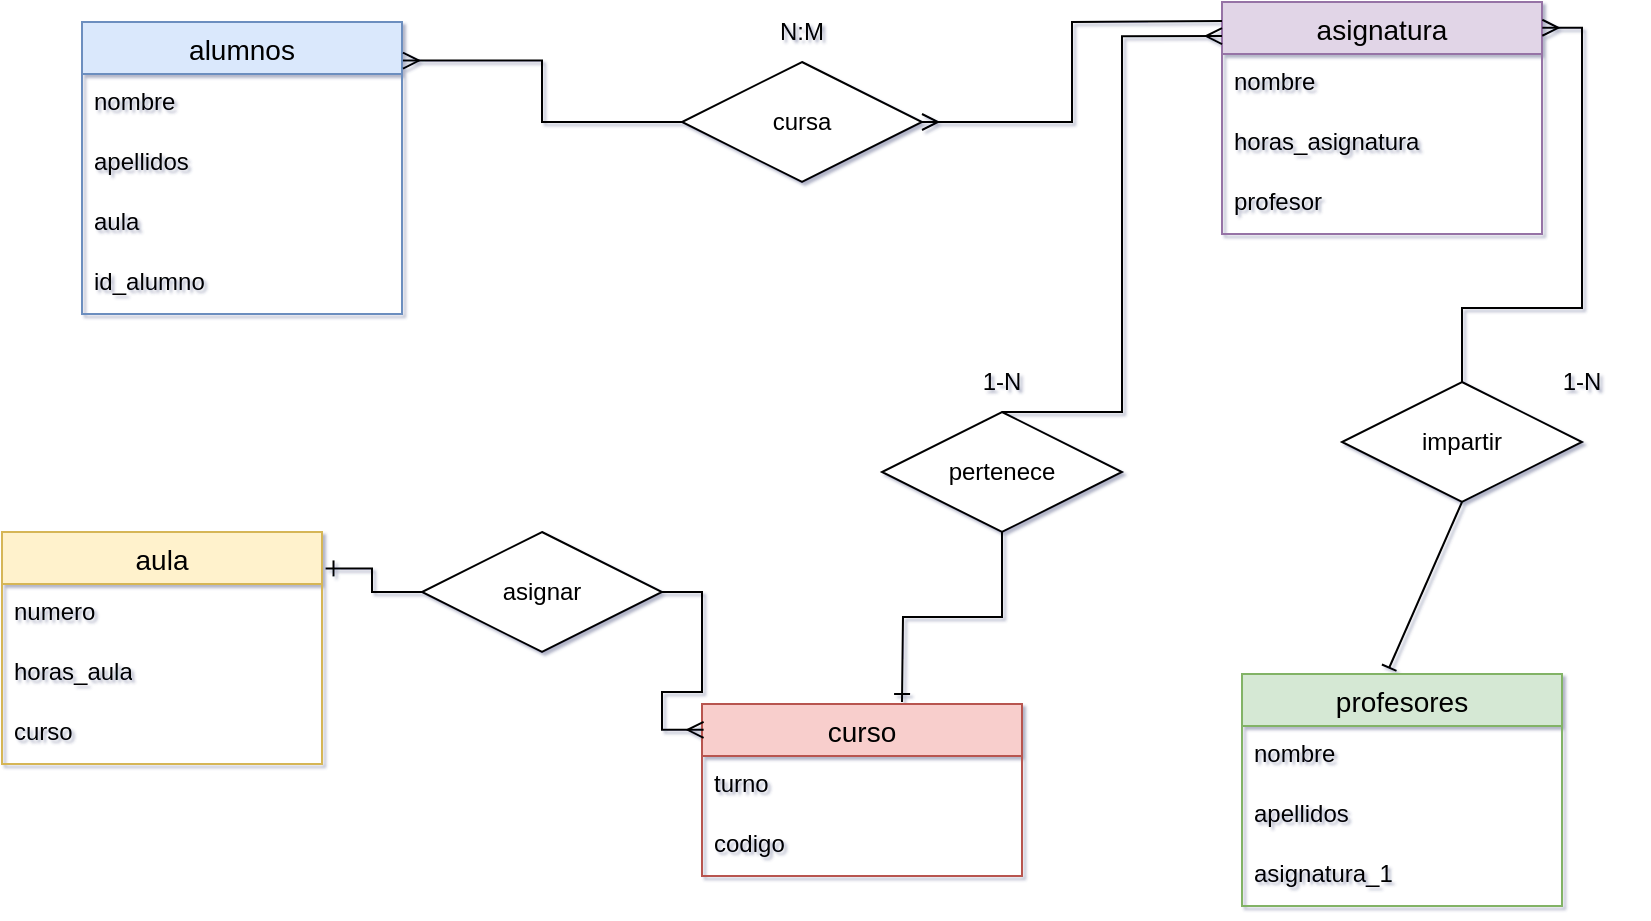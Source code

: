 <mxfile version="24.7.1" type="github">
  <diagram name="Página-1" id="Pxquvf71-UIzf5PyOPTB">
    <mxGraphModel dx="1143" dy="594" grid="1" gridSize="10" guides="1" tooltips="1" connect="1" arrows="1" fold="1" page="1" pageScale="1" pageWidth="827" pageHeight="1169" background="none" math="0" shadow="1">
      <root>
        <mxCell id="0" />
        <mxCell id="1" parent="0" />
        <mxCell id="FWjUTEeIuZr69k5-cDUC-1" value="alumnos" style="swimlane;fontStyle=0;childLayout=stackLayout;horizontal=1;startSize=26;horizontalStack=0;resizeParent=1;resizeParentMax=0;resizeLast=0;collapsible=1;marginBottom=0;align=center;fontSize=14;fillColor=#dae8fc;strokeColor=#6c8ebf;" vertex="1" parent="1">
          <mxGeometry x="60" y="50" width="160" height="146" as="geometry">
            <mxRectangle x="60" y="50" width="100" height="30" as="alternateBounds" />
          </mxGeometry>
        </mxCell>
        <mxCell id="FWjUTEeIuZr69k5-cDUC-2" value="nombre" style="text;strokeColor=none;fillColor=none;spacingLeft=4;spacingRight=4;overflow=hidden;rotatable=0;points=[[0,0.5],[1,0.5]];portConstraint=eastwest;fontSize=12;whiteSpace=wrap;html=1;" vertex="1" parent="FWjUTEeIuZr69k5-cDUC-1">
          <mxGeometry y="26" width="160" height="30" as="geometry" />
        </mxCell>
        <mxCell id="FWjUTEeIuZr69k5-cDUC-3" value="apellidos" style="text;strokeColor=none;fillColor=none;spacingLeft=4;spacingRight=4;overflow=hidden;rotatable=0;points=[[0,0.5],[1,0.5]];portConstraint=eastwest;fontSize=12;whiteSpace=wrap;html=1;" vertex="1" parent="FWjUTEeIuZr69k5-cDUC-1">
          <mxGeometry y="56" width="160" height="30" as="geometry" />
        </mxCell>
        <mxCell id="FWjUTEeIuZr69k5-cDUC-26" value="aula" style="text;strokeColor=none;fillColor=none;spacingLeft=4;spacingRight=4;overflow=hidden;rotatable=0;points=[[0,0.5],[1,0.5]];portConstraint=eastwest;fontSize=12;whiteSpace=wrap;html=1;" vertex="1" parent="FWjUTEeIuZr69k5-cDUC-1">
          <mxGeometry y="86" width="160" height="30" as="geometry" />
        </mxCell>
        <mxCell id="FWjUTEeIuZr69k5-cDUC-40" value="id_alumno" style="text;strokeColor=none;fillColor=none;spacingLeft=4;spacingRight=4;overflow=hidden;rotatable=0;points=[[0,0.5],[1,0.5]];portConstraint=eastwest;fontSize=12;whiteSpace=wrap;html=1;" vertex="1" parent="FWjUTEeIuZr69k5-cDUC-1">
          <mxGeometry y="116" width="160" height="30" as="geometry" />
        </mxCell>
        <mxCell id="FWjUTEeIuZr69k5-cDUC-5" value="profesores" style="swimlane;fontStyle=0;childLayout=stackLayout;horizontal=1;startSize=26;horizontalStack=0;resizeParent=1;resizeParentMax=0;resizeLast=0;collapsible=1;marginBottom=0;align=center;fontSize=14;fillColor=#d5e8d4;strokeColor=#82b366;" vertex="1" parent="1">
          <mxGeometry x="640" y="376" width="160" height="116" as="geometry" />
        </mxCell>
        <mxCell id="FWjUTEeIuZr69k5-cDUC-6" value="nombre" style="text;strokeColor=none;fillColor=none;spacingLeft=4;spacingRight=4;overflow=hidden;rotatable=0;points=[[0,0.5],[1,0.5]];portConstraint=eastwest;fontSize=12;whiteSpace=wrap;html=1;" vertex="1" parent="FWjUTEeIuZr69k5-cDUC-5">
          <mxGeometry y="26" width="160" height="30" as="geometry" />
        </mxCell>
        <mxCell id="FWjUTEeIuZr69k5-cDUC-7" value="apellidos" style="text;strokeColor=none;fillColor=none;spacingLeft=4;spacingRight=4;overflow=hidden;rotatable=0;points=[[0,0.5],[1,0.5]];portConstraint=eastwest;fontSize=12;whiteSpace=wrap;html=1;" vertex="1" parent="FWjUTEeIuZr69k5-cDUC-5">
          <mxGeometry y="56" width="160" height="30" as="geometry" />
        </mxCell>
        <mxCell id="FWjUTEeIuZr69k5-cDUC-8" value="asignatura_1" style="text;strokeColor=none;fillColor=none;spacingLeft=4;spacingRight=4;overflow=hidden;rotatable=0;points=[[0,0.5],[1,0.5]];portConstraint=eastwest;fontSize=12;whiteSpace=wrap;html=1;" vertex="1" parent="FWjUTEeIuZr69k5-cDUC-5">
          <mxGeometry y="86" width="160" height="30" as="geometry" />
        </mxCell>
        <mxCell id="FWjUTEeIuZr69k5-cDUC-13" value="aula" style="swimlane;fontStyle=0;childLayout=stackLayout;horizontal=1;startSize=26;horizontalStack=0;resizeParent=1;resizeParentMax=0;resizeLast=0;collapsible=1;marginBottom=0;align=center;fontSize=14;fillColor=#fff2cc;strokeColor=#d6b656;" vertex="1" parent="1">
          <mxGeometry x="20" y="305" width="160" height="116" as="geometry" />
        </mxCell>
        <mxCell id="FWjUTEeIuZr69k5-cDUC-14" value="numero" style="text;strokeColor=none;fillColor=none;spacingLeft=4;spacingRight=4;overflow=hidden;rotatable=0;points=[[0,0.5],[1,0.5]];portConstraint=eastwest;fontSize=12;whiteSpace=wrap;html=1;" vertex="1" parent="FWjUTEeIuZr69k5-cDUC-13">
          <mxGeometry y="26" width="160" height="30" as="geometry" />
        </mxCell>
        <mxCell id="FWjUTEeIuZr69k5-cDUC-15" value="horas_aula" style="text;strokeColor=none;fillColor=none;spacingLeft=4;spacingRight=4;overflow=hidden;rotatable=0;points=[[0,0.5],[1,0.5]];portConstraint=eastwest;fontSize=12;whiteSpace=wrap;html=1;" vertex="1" parent="FWjUTEeIuZr69k5-cDUC-13">
          <mxGeometry y="56" width="160" height="30" as="geometry" />
        </mxCell>
        <mxCell id="FWjUTEeIuZr69k5-cDUC-32" value="curso" style="text;strokeColor=none;fillColor=none;spacingLeft=4;spacingRight=4;overflow=hidden;rotatable=0;points=[[0,0.5],[1,0.5]];portConstraint=eastwest;fontSize=12;whiteSpace=wrap;html=1;" vertex="1" parent="FWjUTEeIuZr69k5-cDUC-13">
          <mxGeometry y="86" width="160" height="30" as="geometry" />
        </mxCell>
        <mxCell id="FWjUTEeIuZr69k5-cDUC-17" value="asignatura" style="swimlane;fontStyle=0;childLayout=stackLayout;horizontal=1;startSize=26;horizontalStack=0;resizeParent=1;resizeParentMax=0;resizeLast=0;collapsible=1;marginBottom=0;align=center;fontSize=14;fillColor=#e1d5e7;strokeColor=#9673a6;" vertex="1" parent="1">
          <mxGeometry x="630" y="40" width="160" height="116" as="geometry" />
        </mxCell>
        <mxCell id="FWjUTEeIuZr69k5-cDUC-18" value="nombre" style="text;strokeColor=none;fillColor=none;spacingLeft=4;spacingRight=4;overflow=hidden;rotatable=0;points=[[0,0.5],[1,0.5]];portConstraint=eastwest;fontSize=12;whiteSpace=wrap;html=1;" vertex="1" parent="FWjUTEeIuZr69k5-cDUC-17">
          <mxGeometry y="26" width="160" height="30" as="geometry" />
        </mxCell>
        <mxCell id="FWjUTEeIuZr69k5-cDUC-19" value="horas_asignatura" style="text;strokeColor=none;fillColor=none;spacingLeft=4;spacingRight=4;overflow=hidden;rotatable=0;points=[[0,0.5],[1,0.5]];portConstraint=eastwest;fontSize=12;whiteSpace=wrap;html=1;" vertex="1" parent="FWjUTEeIuZr69k5-cDUC-17">
          <mxGeometry y="56" width="160" height="30" as="geometry" />
        </mxCell>
        <mxCell id="FWjUTEeIuZr69k5-cDUC-31" value="profesor" style="text;strokeColor=none;fillColor=none;spacingLeft=4;spacingRight=4;overflow=hidden;rotatable=0;points=[[0,0.5],[1,0.5]];portConstraint=eastwest;fontSize=12;whiteSpace=wrap;html=1;" vertex="1" parent="FWjUTEeIuZr69k5-cDUC-17">
          <mxGeometry y="86" width="160" height="30" as="geometry" />
        </mxCell>
        <mxCell id="FWjUTEeIuZr69k5-cDUC-21" value="curso" style="swimlane;fontStyle=0;childLayout=stackLayout;horizontal=1;startSize=26;horizontalStack=0;resizeParent=1;resizeParentMax=0;resizeLast=0;collapsible=1;marginBottom=0;align=center;fontSize=14;fillColor=#f8cecc;strokeColor=#b85450;" vertex="1" parent="1">
          <mxGeometry x="370" y="391" width="160" height="86" as="geometry" />
        </mxCell>
        <mxCell id="FWjUTEeIuZr69k5-cDUC-23" value="turno" style="text;strokeColor=none;fillColor=none;spacingLeft=4;spacingRight=4;overflow=hidden;rotatable=0;points=[[0,0.5],[1,0.5]];portConstraint=eastwest;fontSize=12;whiteSpace=wrap;html=1;" vertex="1" parent="FWjUTEeIuZr69k5-cDUC-21">
          <mxGeometry y="26" width="160" height="30" as="geometry" />
        </mxCell>
        <mxCell id="FWjUTEeIuZr69k5-cDUC-30" value="codigo" style="text;strokeColor=none;fillColor=none;spacingLeft=4;spacingRight=4;overflow=hidden;rotatable=0;points=[[0,0.5],[1,0.5]];portConstraint=eastwest;fontSize=12;whiteSpace=wrap;html=1;" vertex="1" parent="FWjUTEeIuZr69k5-cDUC-21">
          <mxGeometry y="56" width="160" height="30" as="geometry" />
        </mxCell>
        <mxCell id="FWjUTEeIuZr69k5-cDUC-36" value="cursa" style="shape=rhombus;perimeter=rhombusPerimeter;whiteSpace=wrap;html=1;align=center;" vertex="1" parent="1">
          <mxGeometry x="360" y="70" width="120" height="60" as="geometry" />
        </mxCell>
        <mxCell id="FWjUTEeIuZr69k5-cDUC-37" style="edgeStyle=orthogonalEdgeStyle;rounded=0;orthogonalLoop=1;jettySize=auto;html=1;exitX=0;exitY=0.5;exitDx=0;exitDy=0;entryX=1.003;entryY=0.132;entryDx=0;entryDy=0;entryPerimeter=0;endArrow=ERmany;endFill=0;" edge="1" parent="1" source="FWjUTEeIuZr69k5-cDUC-36" target="FWjUTEeIuZr69k5-cDUC-1">
          <mxGeometry relative="1" as="geometry" />
        </mxCell>
        <mxCell id="FWjUTEeIuZr69k5-cDUC-38" style="edgeStyle=orthogonalEdgeStyle;rounded=0;orthogonalLoop=1;jettySize=auto;html=1;exitX=0;exitY=0.5;exitDx=0;exitDy=0;entryX=1;entryY=0.5;entryDx=0;entryDy=0;endArrow=ERmany;endFill=0;" edge="1" parent="1" target="FWjUTEeIuZr69k5-cDUC-36">
          <mxGeometry relative="1" as="geometry">
            <mxPoint x="630" y="49.52" as="sourcePoint" />
            <mxPoint x="490" y="14.52" as="targetPoint" />
          </mxGeometry>
        </mxCell>
        <mxCell id="FWjUTEeIuZr69k5-cDUC-39" value="N:M" style="text;html=1;align=center;verticalAlign=middle;whiteSpace=wrap;rounded=0;" vertex="1" parent="1">
          <mxGeometry x="390" y="40" width="60" height="30" as="geometry" />
        </mxCell>
        <mxCell id="FWjUTEeIuZr69k5-cDUC-42" value="&lt;div&gt;impartir&lt;/div&gt;" style="shape=rhombus;perimeter=rhombusPerimeter;whiteSpace=wrap;html=1;align=center;" vertex="1" parent="1">
          <mxGeometry x="690" y="230" width="120" height="60" as="geometry" />
        </mxCell>
        <mxCell id="FWjUTEeIuZr69k5-cDUC-45" style="edgeStyle=orthogonalEdgeStyle;rounded=0;orthogonalLoop=1;jettySize=auto;html=1;exitX=0.5;exitY=0;exitDx=0;exitDy=0;entryX=1.001;entryY=0.111;entryDx=0;entryDy=0;entryPerimeter=0;endArrow=ERmany;endFill=0;" edge="1" parent="1" source="FWjUTEeIuZr69k5-cDUC-42" target="FWjUTEeIuZr69k5-cDUC-17">
          <mxGeometry relative="1" as="geometry" />
        </mxCell>
        <mxCell id="FWjUTEeIuZr69k5-cDUC-46" value="1-N" style="text;html=1;align=center;verticalAlign=middle;whiteSpace=wrap;rounded=0;" vertex="1" parent="1">
          <mxGeometry x="780" y="215" width="60" height="30" as="geometry" />
        </mxCell>
        <mxCell id="FWjUTEeIuZr69k5-cDUC-47" value="" style="endArrow=baseDash;html=1;rounded=0;entryX=0.46;entryY=-0.027;entryDx=0;entryDy=0;entryPerimeter=0;exitX=0.5;exitY=1;exitDx=0;exitDy=0;endFill=0;" edge="1" parent="1" source="FWjUTEeIuZr69k5-cDUC-42" target="FWjUTEeIuZr69k5-cDUC-5">
          <mxGeometry width="50" height="50" relative="1" as="geometry">
            <mxPoint x="700" y="350" as="sourcePoint" />
            <mxPoint x="750" y="300" as="targetPoint" />
          </mxGeometry>
        </mxCell>
        <mxCell id="FWjUTEeIuZr69k5-cDUC-49" style="edgeStyle=orthogonalEdgeStyle;rounded=0;orthogonalLoop=1;jettySize=auto;html=1;exitX=0.5;exitY=1;exitDx=0;exitDy=0;endArrow=ERone;endFill=0;" edge="1" parent="1" source="FWjUTEeIuZr69k5-cDUC-48">
          <mxGeometry relative="1" as="geometry">
            <mxPoint x="470" y="390" as="targetPoint" />
          </mxGeometry>
        </mxCell>
        <mxCell id="FWjUTEeIuZr69k5-cDUC-48" value="pertenece" style="shape=rhombus;perimeter=rhombusPerimeter;whiteSpace=wrap;html=1;align=center;" vertex="1" parent="1">
          <mxGeometry x="460" y="245" width="120" height="60" as="geometry" />
        </mxCell>
        <mxCell id="FWjUTEeIuZr69k5-cDUC-50" style="edgeStyle=orthogonalEdgeStyle;rounded=0;orthogonalLoop=1;jettySize=auto;html=1;exitX=0.5;exitY=0;exitDx=0;exitDy=0;entryX=0.001;entryY=0.147;entryDx=0;entryDy=0;entryPerimeter=0;endArrow=ERmany;endFill=0;" edge="1" parent="1">
          <mxGeometry relative="1" as="geometry">
            <mxPoint x="519.84" y="245" as="sourcePoint" />
            <mxPoint x="630.0" y="57.052" as="targetPoint" />
            <Array as="points">
              <mxPoint x="580" y="245" />
              <mxPoint x="580" y="57" />
            </Array>
          </mxGeometry>
        </mxCell>
        <mxCell id="FWjUTEeIuZr69k5-cDUC-51" value="1-N" style="text;html=1;align=center;verticalAlign=middle;whiteSpace=wrap;rounded=0;" vertex="1" parent="1">
          <mxGeometry x="490" y="215" width="60" height="30" as="geometry" />
        </mxCell>
        <mxCell id="FWjUTEeIuZr69k5-cDUC-52" value="asignar" style="shape=rhombus;perimeter=rhombusPerimeter;whiteSpace=wrap;html=1;align=center;" vertex="1" parent="1">
          <mxGeometry x="230" y="305" width="120" height="60" as="geometry" />
        </mxCell>
        <mxCell id="FWjUTEeIuZr69k5-cDUC-53" style="edgeStyle=orthogonalEdgeStyle;rounded=0;orthogonalLoop=1;jettySize=auto;html=1;exitX=0;exitY=0.5;exitDx=0;exitDy=0;entryX=1.011;entryY=0.157;entryDx=0;entryDy=0;entryPerimeter=0;endArrow=ERone;endFill=0;" edge="1" parent="1" source="FWjUTEeIuZr69k5-cDUC-52" target="FWjUTEeIuZr69k5-cDUC-13">
          <mxGeometry relative="1" as="geometry" />
        </mxCell>
        <mxCell id="FWjUTEeIuZr69k5-cDUC-54" style="edgeStyle=orthogonalEdgeStyle;rounded=0;orthogonalLoop=1;jettySize=auto;html=1;exitX=1;exitY=0.5;exitDx=0;exitDy=0;entryX=0.005;entryY=0.15;entryDx=0;entryDy=0;entryPerimeter=0;endArrow=ERmany;endFill=0;" edge="1" parent="1" source="FWjUTEeIuZr69k5-cDUC-52" target="FWjUTEeIuZr69k5-cDUC-21">
          <mxGeometry relative="1" as="geometry" />
        </mxCell>
      </root>
    </mxGraphModel>
  </diagram>
</mxfile>
